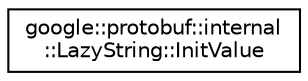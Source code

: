 digraph "类继承关系图"
{
 // LATEX_PDF_SIZE
  edge [fontname="Helvetica",fontsize="10",labelfontname="Helvetica",labelfontsize="10"];
  node [fontname="Helvetica",fontsize="10",shape=record];
  rankdir="LR";
  Node0 [label="google::protobuf::internal\l::LazyString::InitValue",height=0.2,width=0.4,color="black", fillcolor="white", style="filled",URL="$structgoogle_1_1protobuf_1_1internal_1_1LazyString_1_1InitValue.html",tooltip=" "];
}
